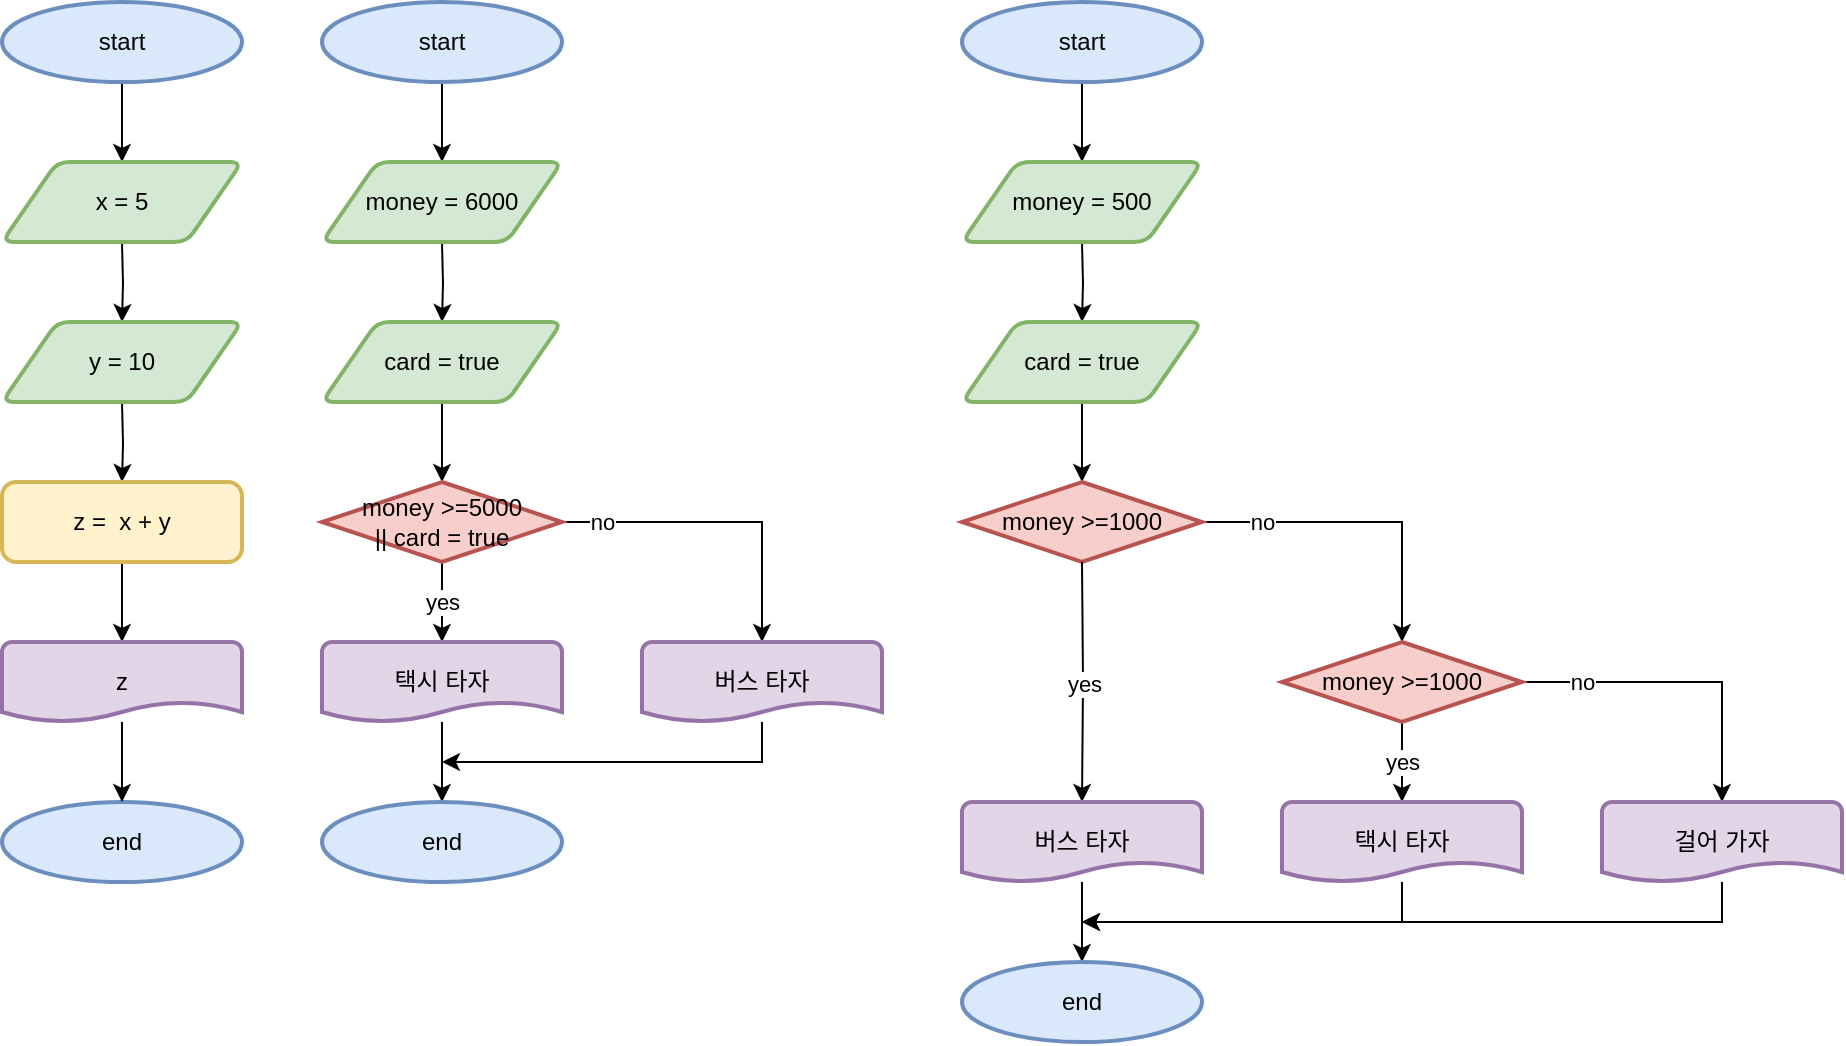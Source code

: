 <mxfile version="20.2.3" type="device"><diagram id="GPbYrGegzOud7pVgb1j2" name="페이지-1"><mxGraphModel dx="839" dy="505" grid="1" gridSize="10" guides="1" tooltips="1" connect="1" arrows="1" fold="1" page="1" pageScale="1" pageWidth="827" pageHeight="1169" math="0" shadow="0"><root><mxCell id="0"/><mxCell id="1" parent="0"/><mxCell id="8XjBmxk1RBbzpeezkyDJ-8" value="" style="edgeStyle=orthogonalEdgeStyle;rounded=0;orthogonalLoop=1;jettySize=auto;html=1;" edge="1" parent="1" source="8XjBmxk1RBbzpeezkyDJ-3"><mxGeometry relative="1" as="geometry"><mxPoint x="100" y="120" as="targetPoint"/></mxGeometry></mxCell><mxCell id="8XjBmxk1RBbzpeezkyDJ-3" value="start" style="strokeWidth=2;html=1;shape=mxgraph.flowchart.start_1;whiteSpace=wrap;fillColor=#dae8fc;strokeColor=#6c8ebf;" vertex="1" parent="1"><mxGeometry x="40" y="40" width="120" height="40" as="geometry"/></mxCell><mxCell id="8XjBmxk1RBbzpeezkyDJ-4" value="end" style="strokeWidth=2;html=1;shape=mxgraph.flowchart.start_1;whiteSpace=wrap;fillColor=#dae8fc;strokeColor=#6c8ebf;" vertex="1" parent="1"><mxGeometry x="40" y="440" width="120" height="40" as="geometry"/></mxCell><mxCell id="8XjBmxk1RBbzpeezkyDJ-9" value="" style="edgeStyle=orthogonalEdgeStyle;rounded=0;orthogonalLoop=1;jettySize=auto;html=1;" edge="1" parent="1"><mxGeometry relative="1" as="geometry"><mxPoint x="100" y="160" as="sourcePoint"/><mxPoint x="100" y="200" as="targetPoint"/></mxGeometry></mxCell><mxCell id="8XjBmxk1RBbzpeezkyDJ-10" value="" style="edgeStyle=orthogonalEdgeStyle;rounded=0;orthogonalLoop=1;jettySize=auto;html=1;" edge="1" parent="1" target="8XjBmxk1RBbzpeezkyDJ-7"><mxGeometry relative="1" as="geometry"><mxPoint x="100" y="240" as="sourcePoint"/></mxGeometry></mxCell><mxCell id="8XjBmxk1RBbzpeezkyDJ-13" value="" style="edgeStyle=orthogonalEdgeStyle;rounded=0;orthogonalLoop=1;jettySize=auto;html=1;" edge="1" parent="1" source="8XjBmxk1RBbzpeezkyDJ-7" target="8XjBmxk1RBbzpeezkyDJ-12"><mxGeometry relative="1" as="geometry"/></mxCell><mxCell id="8XjBmxk1RBbzpeezkyDJ-7" value="z =&amp;nbsp; x + y" style="rounded=1;whiteSpace=wrap;html=1;absoluteArcSize=1;arcSize=14;strokeWidth=2;fillColor=#fff2cc;strokeColor=#d6b656;" vertex="1" parent="1"><mxGeometry x="40" y="280" width="120" height="40" as="geometry"/></mxCell><mxCell id="8XjBmxk1RBbzpeezkyDJ-14" value="" style="edgeStyle=orthogonalEdgeStyle;rounded=0;orthogonalLoop=1;jettySize=auto;html=1;" edge="1" parent="1" source="8XjBmxk1RBbzpeezkyDJ-12" target="8XjBmxk1RBbzpeezkyDJ-4"><mxGeometry relative="1" as="geometry"/></mxCell><mxCell id="8XjBmxk1RBbzpeezkyDJ-12" value="z" style="strokeWidth=2;html=1;shape=mxgraph.flowchart.document2;whiteSpace=wrap;size=0.25;fillColor=#e1d5e7;strokeColor=#9673a6;" vertex="1" parent="1"><mxGeometry x="40" y="360" width="120" height="40" as="geometry"/></mxCell><mxCell id="8XjBmxk1RBbzpeezkyDJ-15" value="x = 5" style="shape=parallelogram;html=1;strokeWidth=2;perimeter=parallelogramPerimeter;whiteSpace=wrap;rounded=1;arcSize=12;size=0.23;fillColor=#d5e8d4;strokeColor=#82b366;" vertex="1" parent="1"><mxGeometry x="40" y="120" width="120" height="40" as="geometry"/></mxCell><mxCell id="8XjBmxk1RBbzpeezkyDJ-16" value="y = 10" style="shape=parallelogram;html=1;strokeWidth=2;perimeter=parallelogramPerimeter;whiteSpace=wrap;rounded=1;arcSize=12;size=0.23;fillColor=#d5e8d4;strokeColor=#82b366;" vertex="1" parent="1"><mxGeometry x="40" y="200" width="120" height="40" as="geometry"/></mxCell><mxCell id="8XjBmxk1RBbzpeezkyDJ-21" value="" style="edgeStyle=orthogonalEdgeStyle;rounded=0;orthogonalLoop=1;jettySize=auto;html=1;" edge="1" parent="1" source="8XjBmxk1RBbzpeezkyDJ-17" target="8XjBmxk1RBbzpeezkyDJ-19"><mxGeometry relative="1" as="geometry"/></mxCell><mxCell id="8XjBmxk1RBbzpeezkyDJ-17" value="start" style="strokeWidth=2;html=1;shape=mxgraph.flowchart.start_1;whiteSpace=wrap;fillColor=#dae8fc;strokeColor=#6c8ebf;" vertex="1" parent="1"><mxGeometry x="200" y="40" width="120" height="40" as="geometry"/></mxCell><mxCell id="8XjBmxk1RBbzpeezkyDJ-18" value="" style="edgeStyle=orthogonalEdgeStyle;rounded=0;orthogonalLoop=1;jettySize=auto;html=1;" edge="1" parent="1"><mxGeometry relative="1" as="geometry"><mxPoint x="260" y="160" as="sourcePoint"/><mxPoint x="260" y="200" as="targetPoint"/></mxGeometry></mxCell><mxCell id="8XjBmxk1RBbzpeezkyDJ-19" value="money = 6000" style="shape=parallelogram;html=1;strokeWidth=2;perimeter=parallelogramPerimeter;whiteSpace=wrap;rounded=1;arcSize=12;size=0.23;fillColor=#d5e8d4;strokeColor=#82b366;" vertex="1" parent="1"><mxGeometry x="200" y="120" width="120" height="40" as="geometry"/></mxCell><mxCell id="8XjBmxk1RBbzpeezkyDJ-23" value="" style="edgeStyle=orthogonalEdgeStyle;rounded=0;orthogonalLoop=1;jettySize=auto;html=1;" edge="1" parent="1" source="8XjBmxk1RBbzpeezkyDJ-20" target="8XjBmxk1RBbzpeezkyDJ-22"><mxGeometry relative="1" as="geometry"/></mxCell><mxCell id="8XjBmxk1RBbzpeezkyDJ-20" value="card = true" style="shape=parallelogram;html=1;strokeWidth=2;perimeter=parallelogramPerimeter;whiteSpace=wrap;rounded=1;arcSize=12;size=0.23;fillColor=#d5e8d4;strokeColor=#82b366;" vertex="1" parent="1"><mxGeometry x="200" y="200" width="120" height="40" as="geometry"/></mxCell><mxCell id="8XjBmxk1RBbzpeezkyDJ-26" value="yes" style="edgeStyle=orthogonalEdgeStyle;rounded=0;orthogonalLoop=1;jettySize=auto;html=1;" edge="1" parent="1" source="8XjBmxk1RBbzpeezkyDJ-22" target="8XjBmxk1RBbzpeezkyDJ-24"><mxGeometry relative="1" as="geometry"/></mxCell><mxCell id="8XjBmxk1RBbzpeezkyDJ-29" value="no" style="edgeStyle=orthogonalEdgeStyle;rounded=0;orthogonalLoop=1;jettySize=auto;html=1;entryX=0.5;entryY=0;entryDx=0;entryDy=0;entryPerimeter=0;" edge="1" parent="1" source="8XjBmxk1RBbzpeezkyDJ-22" target="8XjBmxk1RBbzpeezkyDJ-28"><mxGeometry x="-0.75" relative="1" as="geometry"><mxPoint as="offset"/></mxGeometry></mxCell><mxCell id="8XjBmxk1RBbzpeezkyDJ-22" value="money &amp;gt;=5000 &lt;br&gt;|| card = true" style="strokeWidth=2;html=1;shape=mxgraph.flowchart.decision;whiteSpace=wrap;fillColor=#f8cecc;strokeColor=#b85450;" vertex="1" parent="1"><mxGeometry x="200" y="280" width="120" height="40" as="geometry"/></mxCell><mxCell id="8XjBmxk1RBbzpeezkyDJ-27" value="" style="edgeStyle=orthogonalEdgeStyle;rounded=0;orthogonalLoop=1;jettySize=auto;html=1;" edge="1" parent="1" source="8XjBmxk1RBbzpeezkyDJ-24" target="8XjBmxk1RBbzpeezkyDJ-25"><mxGeometry relative="1" as="geometry"/></mxCell><mxCell id="8XjBmxk1RBbzpeezkyDJ-24" value="택시 타자" style="strokeWidth=2;html=1;shape=mxgraph.flowchart.document2;whiteSpace=wrap;size=0.25;fillColor=#e1d5e7;strokeColor=#9673a6;" vertex="1" parent="1"><mxGeometry x="200" y="360" width="120" height="40" as="geometry"/></mxCell><mxCell id="8XjBmxk1RBbzpeezkyDJ-25" value="end" style="strokeWidth=2;html=1;shape=mxgraph.flowchart.start_1;whiteSpace=wrap;fillColor=#dae8fc;strokeColor=#6c8ebf;" vertex="1" parent="1"><mxGeometry x="200" y="440" width="120" height="40" as="geometry"/></mxCell><mxCell id="8XjBmxk1RBbzpeezkyDJ-30" style="edgeStyle=orthogonalEdgeStyle;rounded=0;orthogonalLoop=1;jettySize=auto;html=1;" edge="1" parent="1" source="8XjBmxk1RBbzpeezkyDJ-28"><mxGeometry relative="1" as="geometry"><mxPoint x="260" y="420" as="targetPoint"/><Array as="points"><mxPoint x="420" y="420"/></Array></mxGeometry></mxCell><mxCell id="8XjBmxk1RBbzpeezkyDJ-28" value="버스 타자" style="strokeWidth=2;html=1;shape=mxgraph.flowchart.document2;whiteSpace=wrap;size=0.25;fillColor=#e1d5e7;strokeColor=#9673a6;" vertex="1" parent="1"><mxGeometry x="360" y="360" width="120" height="40" as="geometry"/></mxCell><mxCell id="8XjBmxk1RBbzpeezkyDJ-31" value="" style="edgeStyle=orthogonalEdgeStyle;rounded=0;orthogonalLoop=1;jettySize=auto;html=1;" edge="1" parent="1" source="8XjBmxk1RBbzpeezkyDJ-32" target="8XjBmxk1RBbzpeezkyDJ-34"><mxGeometry relative="1" as="geometry"/></mxCell><mxCell id="8XjBmxk1RBbzpeezkyDJ-32" value="start" style="strokeWidth=2;html=1;shape=mxgraph.flowchart.start_1;whiteSpace=wrap;fillColor=#dae8fc;strokeColor=#6c8ebf;" vertex="1" parent="1"><mxGeometry x="520" y="40" width="120" height="40" as="geometry"/></mxCell><mxCell id="8XjBmxk1RBbzpeezkyDJ-33" value="" style="edgeStyle=orthogonalEdgeStyle;rounded=0;orthogonalLoop=1;jettySize=auto;html=1;" edge="1" parent="1"><mxGeometry relative="1" as="geometry"><mxPoint x="580" y="160" as="sourcePoint"/><mxPoint x="580" y="200" as="targetPoint"/></mxGeometry></mxCell><mxCell id="8XjBmxk1RBbzpeezkyDJ-34" value="money = 500" style="shape=parallelogram;html=1;strokeWidth=2;perimeter=parallelogramPerimeter;whiteSpace=wrap;rounded=1;arcSize=12;size=0.23;fillColor=#d5e8d4;strokeColor=#82b366;" vertex="1" parent="1"><mxGeometry x="520" y="120" width="120" height="40" as="geometry"/></mxCell><mxCell id="8XjBmxk1RBbzpeezkyDJ-35" value="" style="edgeStyle=orthogonalEdgeStyle;rounded=0;orthogonalLoop=1;jettySize=auto;html=1;" edge="1" parent="1" source="8XjBmxk1RBbzpeezkyDJ-36"><mxGeometry relative="1" as="geometry"><mxPoint x="580" y="280" as="targetPoint"/></mxGeometry></mxCell><mxCell id="8XjBmxk1RBbzpeezkyDJ-36" value="card = true" style="shape=parallelogram;html=1;strokeWidth=2;perimeter=parallelogramPerimeter;whiteSpace=wrap;rounded=1;arcSize=12;size=0.23;fillColor=#d5e8d4;strokeColor=#82b366;" vertex="1" parent="1"><mxGeometry x="520" y="200" width="120" height="40" as="geometry"/></mxCell><mxCell id="8XjBmxk1RBbzpeezkyDJ-43" value="no" style="edgeStyle=orthogonalEdgeStyle;rounded=0;orthogonalLoop=1;jettySize=auto;html=1;entryX=0.5;entryY=0;entryDx=0;entryDy=0;entryPerimeter=0;" edge="1" parent="1" source="8XjBmxk1RBbzpeezkyDJ-37" target="8XjBmxk1RBbzpeezkyDJ-42"><mxGeometry x="-0.625" relative="1" as="geometry"><mxPoint as="offset"/></mxGeometry></mxCell><mxCell id="8XjBmxk1RBbzpeezkyDJ-37" value="money &amp;gt;=1000" style="strokeWidth=2;html=1;shape=mxgraph.flowchart.decision;whiteSpace=wrap;fillColor=#f8cecc;strokeColor=#b85450;" vertex="1" parent="1"><mxGeometry x="520" y="280" width="120" height="40" as="geometry"/></mxCell><mxCell id="8XjBmxk1RBbzpeezkyDJ-38" value="yes" style="edgeStyle=orthogonalEdgeStyle;rounded=0;orthogonalLoop=1;jettySize=auto;html=1;" edge="1" parent="1" target="8XjBmxk1RBbzpeezkyDJ-40"><mxGeometry relative="1" as="geometry"><mxPoint x="580" y="320" as="sourcePoint"/></mxGeometry></mxCell><mxCell id="8XjBmxk1RBbzpeezkyDJ-39" value="" style="edgeStyle=orthogonalEdgeStyle;rounded=0;orthogonalLoop=1;jettySize=auto;html=1;" edge="1" parent="1" source="8XjBmxk1RBbzpeezkyDJ-40" target="8XjBmxk1RBbzpeezkyDJ-41"><mxGeometry relative="1" as="geometry"/></mxCell><mxCell id="8XjBmxk1RBbzpeezkyDJ-40" value="버스 타자" style="strokeWidth=2;html=1;shape=mxgraph.flowchart.document2;whiteSpace=wrap;size=0.25;fillColor=#e1d5e7;strokeColor=#9673a6;" vertex="1" parent="1"><mxGeometry x="520" y="440" width="120" height="40" as="geometry"/></mxCell><mxCell id="8XjBmxk1RBbzpeezkyDJ-41" value="end" style="strokeWidth=2;html=1;shape=mxgraph.flowchart.start_1;whiteSpace=wrap;fillColor=#dae8fc;strokeColor=#6c8ebf;" vertex="1" parent="1"><mxGeometry x="520" y="520" width="120" height="40" as="geometry"/></mxCell><mxCell id="8XjBmxk1RBbzpeezkyDJ-45" value="yes" style="edgeStyle=orthogonalEdgeStyle;rounded=0;orthogonalLoop=1;jettySize=auto;html=1;" edge="1" parent="1" source="8XjBmxk1RBbzpeezkyDJ-42" target="8XjBmxk1RBbzpeezkyDJ-44"><mxGeometry relative="1" as="geometry"/></mxCell><mxCell id="8XjBmxk1RBbzpeezkyDJ-47" value="no" style="edgeStyle=orthogonalEdgeStyle;rounded=0;orthogonalLoop=1;jettySize=auto;html=1;entryX=0.5;entryY=0;entryDx=0;entryDy=0;entryPerimeter=0;" edge="1" parent="1" source="8XjBmxk1RBbzpeezkyDJ-42" target="8XjBmxk1RBbzpeezkyDJ-46"><mxGeometry x="-0.625" relative="1" as="geometry"><mxPoint as="offset"/></mxGeometry></mxCell><mxCell id="8XjBmxk1RBbzpeezkyDJ-42" value="money &amp;gt;=1000" style="strokeWidth=2;html=1;shape=mxgraph.flowchart.decision;whiteSpace=wrap;fillColor=#f8cecc;strokeColor=#b85450;" vertex="1" parent="1"><mxGeometry x="680" y="360" width="120" height="40" as="geometry"/></mxCell><mxCell id="8XjBmxk1RBbzpeezkyDJ-48" style="edgeStyle=orthogonalEdgeStyle;rounded=0;orthogonalLoop=1;jettySize=auto;html=1;" edge="1" parent="1" source="8XjBmxk1RBbzpeezkyDJ-44"><mxGeometry relative="1" as="geometry"><mxPoint x="580" y="500" as="targetPoint"/><Array as="points"><mxPoint x="740" y="500"/></Array></mxGeometry></mxCell><mxCell id="8XjBmxk1RBbzpeezkyDJ-44" value="택시 타자" style="strokeWidth=2;html=1;shape=mxgraph.flowchart.document2;whiteSpace=wrap;size=0.25;fillColor=#e1d5e7;strokeColor=#9673a6;" vertex="1" parent="1"><mxGeometry x="680" y="440" width="120" height="40" as="geometry"/></mxCell><mxCell id="8XjBmxk1RBbzpeezkyDJ-49" style="edgeStyle=orthogonalEdgeStyle;rounded=0;orthogonalLoop=1;jettySize=auto;html=1;" edge="1" parent="1" source="8XjBmxk1RBbzpeezkyDJ-46"><mxGeometry relative="1" as="geometry"><mxPoint x="580" y="500" as="targetPoint"/><Array as="points"><mxPoint x="900" y="500"/></Array></mxGeometry></mxCell><mxCell id="8XjBmxk1RBbzpeezkyDJ-46" value="걸어 가자" style="strokeWidth=2;html=1;shape=mxgraph.flowchart.document2;whiteSpace=wrap;size=0.25;fillColor=#e1d5e7;strokeColor=#9673a6;" vertex="1" parent="1"><mxGeometry x="840" y="440" width="120" height="40" as="geometry"/></mxCell></root></mxGraphModel></diagram></mxfile>